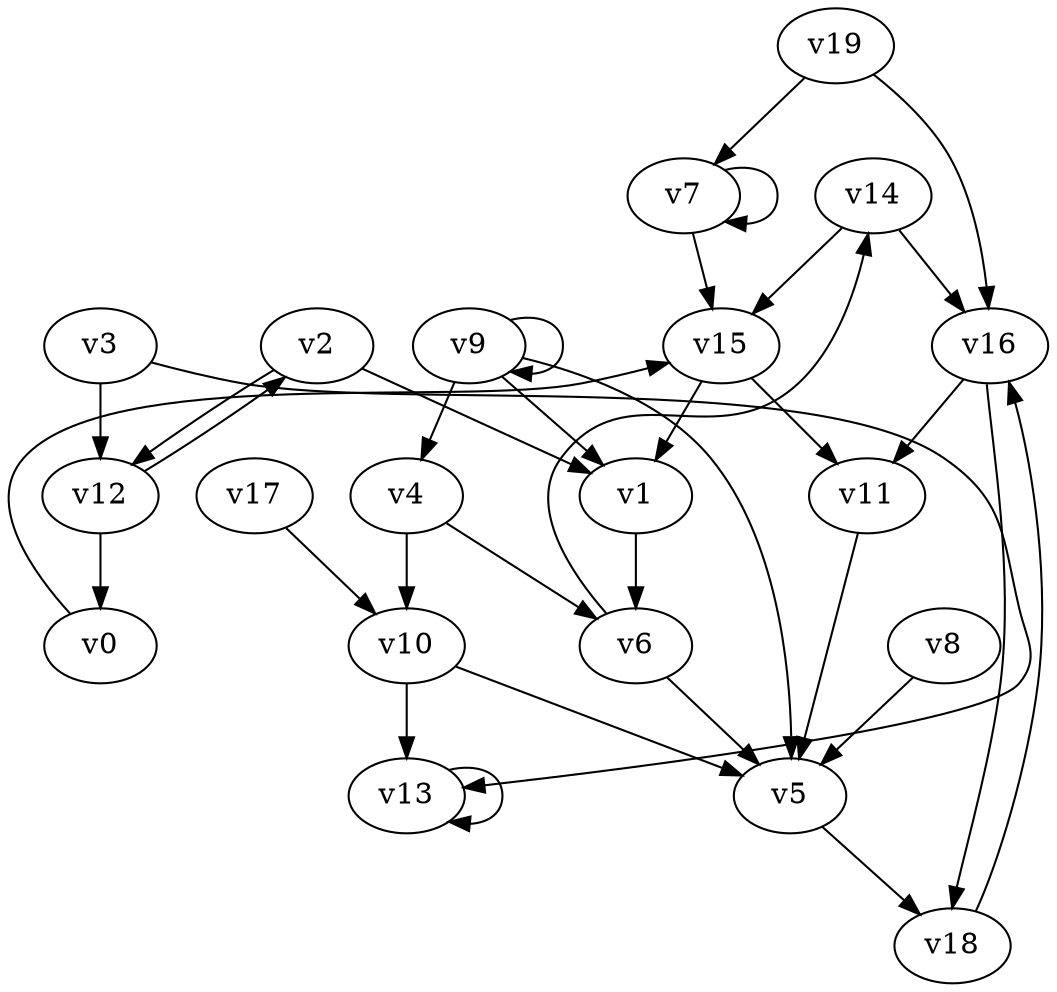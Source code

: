 // Benchmark game 26 - 20 vertices
// time_bound: 7
// targets: v5
digraph G {
    v0 [name="v0", player=0];
    v1 [name="v1", player=1];
    v2 [name="v2", player=0];
    v3 [name="v3", player=1];
    v4 [name="v4", player=0];
    v5 [name="v5", player=1, target=1];
    v6 [name="v6", player=0];
    v7 [name="v7", player=1];
    v8 [name="v8", player=0];
    v9 [name="v9", player=0];
    v10 [name="v10", player=1];
    v11 [name="v11", player=0];
    v12 [name="v12", player=1];
    v13 [name="v13", player=1];
    v14 [name="v14", player=1];
    v15 [name="v15", player=1];
    v16 [name="v16", player=1];
    v17 [name="v17", player=1];
    v18 [name="v18", player=1];
    v19 [name="v19", player=0];

    v0 -> v15 [constraint="t mod 2 == 1"];
    v1 -> v6;
    v2 -> v12;
    v3 -> v13 [constraint="t >= 2"];
    v4 -> v6;
    v5 -> v18;
    v6 -> v14 [constraint="t mod 3 == 0"];
    v7 -> v15;
    v8 -> v5;
    v9 -> v1 [constraint="t < 8"];
    v10 -> v5;
    v11 -> v5;
    v12 -> v2 [constraint="t < 15"];
    v13 -> v13;
    v14 -> v15;
    v15 -> v1;
    v16 -> v11;
    v17 -> v10;
    v18 -> v16 [constraint="t mod 2 == 0"];
    v19 -> v7;
    v9 -> v4;
    v3 -> v12;
    v16 -> v18;
    v9 -> v5;
    v2 -> v1;
    v9 -> v9;
    v14 -> v16;
    v19 -> v16;
    v10 -> v13;
    v4 -> v10;
    v15 -> v11;
    v6 -> v5;
    v12 -> v0;
    v7 -> v7;
}
